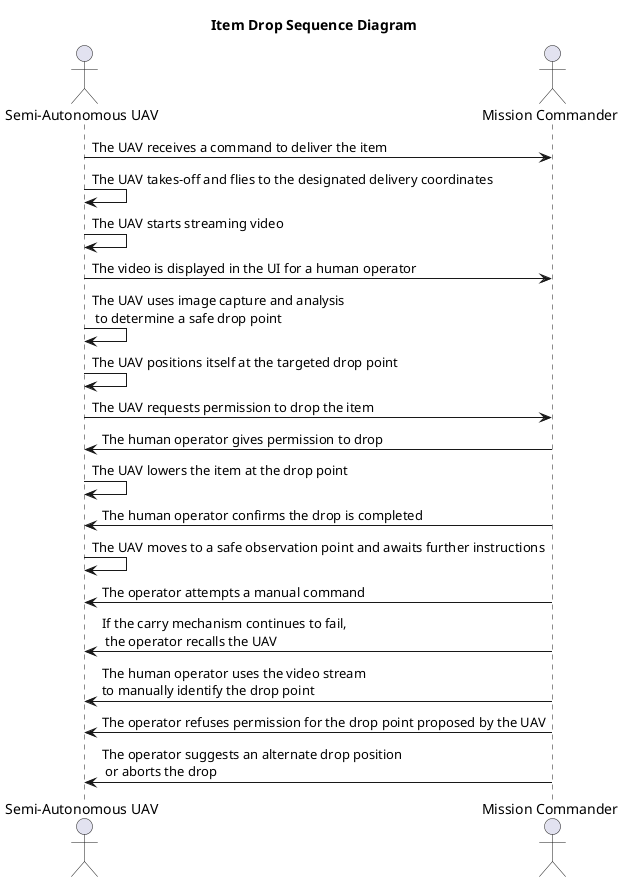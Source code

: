 @startuml
title "Item Drop Sequence Diagram"

actor "Semi-Autonomous UAV" as UAV
actor "Mission Commander" as Commander

UAV -> Commander: The UAV receives a command to deliver the item
UAV -> UAV: The UAV takes-off and flies to the designated delivery coordinates
UAV -> UAV: The UAV starts streaming video
UAV -> Commander: The video is displayed in the UI for a human operator
UAV -> UAV: The UAV uses image capture and analysis\n to determine a safe drop point
UAV -> UAV: The UAV positions itself at the targeted drop point
UAV -> Commander: The UAV requests permission to drop the item
Commander -> UAV: The human operator gives permission to drop
UAV -> UAV: The UAV lowers the item at the drop point
Commander -> UAV: The human operator confirms the drop is completed
UAV -> UAV: The UAV moves to a safe observation point and awaits further instructions

Commander -> UAV: The operator attempts a manual command
Commander -> UAV: If the carry mechanism continues to fail,\n the operator recalls the UAV

Commander -> UAV: The human operator uses the video stream\nto manually identify the drop point

Commander -> UAV: The operator refuses permission for the drop point proposed by the UAV
Commander -> UAV: The operator suggests an alternate drop position\n or aborts the drop
@enduml
